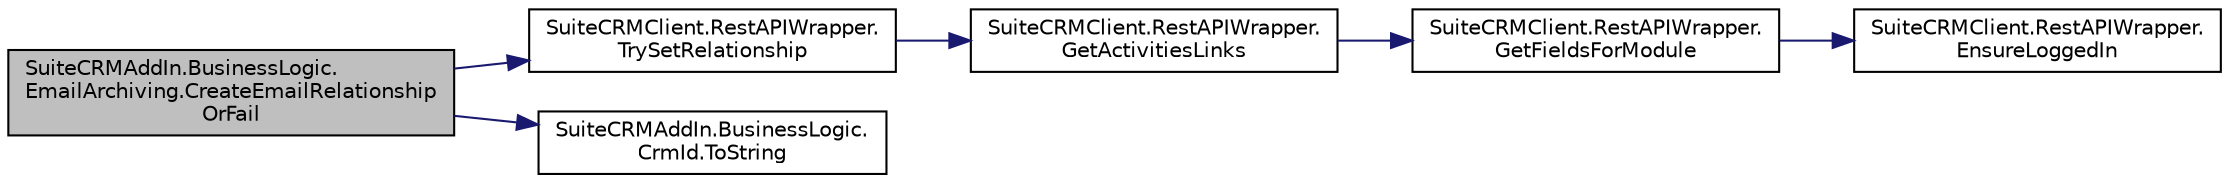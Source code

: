 digraph "SuiteCRMAddIn.BusinessLogic.EmailArchiving.CreateEmailRelationshipOrFail"
{
  edge [fontname="Helvetica",fontsize="10",labelfontname="Helvetica",labelfontsize="10"];
  node [fontname="Helvetica",fontsize="10",shape=record];
  rankdir="LR";
  Node4 [label="SuiteCRMAddIn.BusinessLogic.\lEmailArchiving.CreateEmailRelationship\lOrFail",height=0.2,width=0.4,color="black", fillcolor="grey75", style="filled", fontcolor="black"];
  Node4 -> Node5 [color="midnightblue",fontsize="10",style="solid",fontname="Helvetica"];
  Node5 [label="SuiteCRMClient.RestAPIWrapper.\lTrySetRelationship",height=0.2,width=0.4,color="black", fillcolor="white", style="filled",URL="$class_suite_c_r_m_client_1_1_rest_a_p_i_wrapper.html#a510876013f08c61785ac5f696198ac71",tooltip="The protocols for how link fields are named vary. Try the most likely two possibilities, and log failures. "];
  Node5 -> Node6 [color="midnightblue",fontsize="10",style="solid",fontname="Helvetica"];
  Node6 [label="SuiteCRMClient.RestAPIWrapper.\lGetActivitiesLinks",height=0.2,width=0.4,color="black", fillcolor="white", style="filled",URL="$class_suite_c_r_m_client_1_1_rest_a_p_i_wrapper.html#accf4001b77548d304c053979873b00b6",tooltip="Find the fields, among the fields of this module, which are links and where the name of the relations..."];
  Node6 -> Node7 [color="midnightblue",fontsize="10",style="solid",fontname="Helvetica"];
  Node7 [label="SuiteCRMClient.RestAPIWrapper.\lGetFieldsForModule",height=0.2,width=0.4,color="black", fillcolor="white", style="filled",URL="$class_suite_c_r_m_client_1_1_rest_a_p_i_wrapper.html#aeed0498f3c1d258392df1bfe2688e5a1",tooltip="Get the module fields data for the module with this name, if any. "];
  Node7 -> Node8 [color="midnightblue",fontsize="10",style="solid",fontname="Helvetica"];
  Node8 [label="SuiteCRMClient.RestAPIWrapper.\lEnsureLoggedIn",height=0.2,width=0.4,color="black", fillcolor="white", style="filled",URL="$class_suite_c_r_m_client_1_1_rest_a_p_i_wrapper.html#a47fa9bef59b59f02817a631b33a61a35"];
  Node4 -> Node9 [color="midnightblue",fontsize="10",style="solid",fontname="Helvetica"];
  Node9 [label="SuiteCRMAddIn.BusinessLogic.\lCrmId.ToString",height=0.2,width=0.4,color="black", fillcolor="white", style="filled",URL="$class_suite_c_r_m_add_in_1_1_business_logic_1_1_crm_id.html#ae39696f7859e5917afcba56aefeca1d1"];
}
